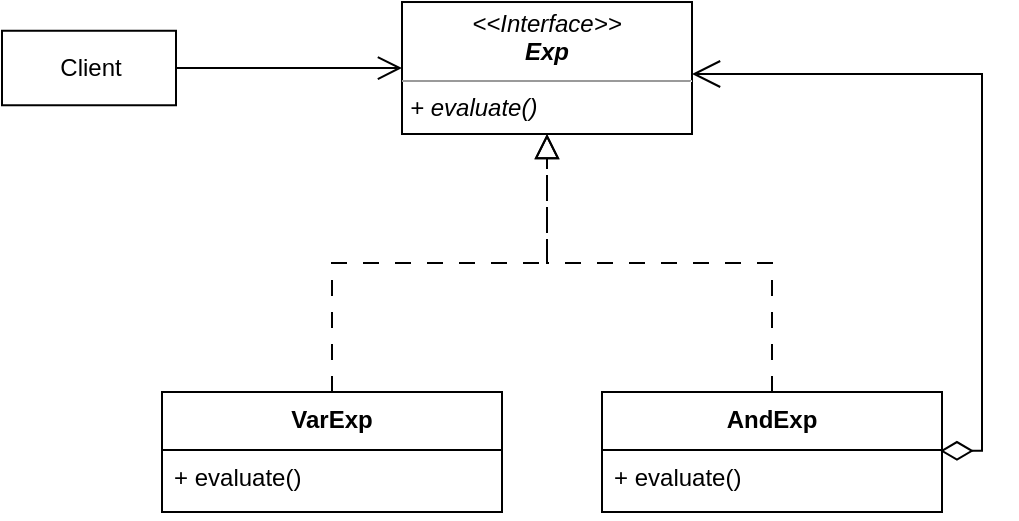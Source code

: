 <mxfile version="21.1.9" type="device">
  <diagram name="第 1 页" id="V1W0sLbI2GgZeyCbVdQ1">
    <mxGraphModel dx="1194" dy="682" grid="1" gridSize="10" guides="1" tooltips="1" connect="1" arrows="1" fold="1" page="1" pageScale="1" pageWidth="827" pageHeight="1169" math="0" shadow="0">
      <root>
        <mxCell id="0" />
        <mxCell id="1" parent="0" />
        <mxCell id="WFYV-QFJoavZbaiG5XtV-6" value="VarExp" style="swimlane;fontStyle=1;align=center;verticalAlign=top;childLayout=stackLayout;horizontal=1;startSize=29;horizontalStack=0;resizeParent=1;resizeParentMax=0;resizeLast=0;collapsible=1;marginBottom=0;" parent="1" vertex="1">
          <mxGeometry x="120" y="379" width="170" height="60" as="geometry" />
        </mxCell>
        <mxCell id="WFYV-QFJoavZbaiG5XtV-7" value="+ evaluate()" style="text;strokeColor=none;fillColor=none;align=left;verticalAlign=top;spacingLeft=4;spacingRight=4;overflow=hidden;rotatable=0;points=[[0,0.5],[1,0.5]];portConstraint=eastwest;fontStyle=0" parent="WFYV-QFJoavZbaiG5XtV-6" vertex="1">
          <mxGeometry y="29" width="170" height="31" as="geometry" />
        </mxCell>
        <mxCell id="WFYV-QFJoavZbaiG5XtV-9" value="AndExp" style="swimlane;fontStyle=1;align=center;verticalAlign=top;childLayout=stackLayout;horizontal=1;startSize=29;horizontalStack=0;resizeParent=1;resizeParentMax=0;resizeLast=0;collapsible=1;marginBottom=0;" parent="1" vertex="1">
          <mxGeometry x="340" y="379" width="170" height="60" as="geometry" />
        </mxCell>
        <mxCell id="WFYV-QFJoavZbaiG5XtV-10" value="+ evaluate()" style="text;strokeColor=none;fillColor=none;align=left;verticalAlign=top;spacingLeft=4;spacingRight=4;overflow=hidden;rotatable=0;points=[[0,0.5],[1,0.5]];portConstraint=eastwest;fontStyle=0" parent="WFYV-QFJoavZbaiG5XtV-9" vertex="1">
          <mxGeometry y="29" width="170" height="31" as="geometry" />
        </mxCell>
        <mxCell id="WFYV-QFJoavZbaiG5XtV-14" value="" style="endArrow=block;endSize=10;endFill=0;shadow=0;strokeWidth=1;rounded=0;edgeStyle=elbowEdgeStyle;elbow=vertical;dashed=1;dashPattern=8 8;labelBackgroundColor=none;fontColor=default;exitX=0.5;exitY=0;exitDx=0;exitDy=0;entryX=0.5;entryY=1;entryDx=0;entryDy=0;" parent="1" source="WFYV-QFJoavZbaiG5XtV-6" target="WFYV-QFJoavZbaiG5XtV-22" edge="1">
          <mxGeometry width="160" relative="1" as="geometry">
            <mxPoint x="190" y="310" as="sourcePoint" />
            <mxPoint x="322.5" y="244" as="targetPoint" />
          </mxGeometry>
        </mxCell>
        <mxCell id="WFYV-QFJoavZbaiG5XtV-16" style="edgeStyle=orthogonalEdgeStyle;rounded=0;orthogonalLoop=1;jettySize=auto;html=1;endArrow=open;endFill=0;endSize=10;entryX=0;entryY=0.5;entryDx=0;entryDy=0;" parent="1" source="WFYV-QFJoavZbaiG5XtV-17" target="WFYV-QFJoavZbaiG5XtV-22" edge="1">
          <mxGeometry relative="1" as="geometry">
            <mxPoint x="220" y="217" as="targetPoint" />
          </mxGeometry>
        </mxCell>
        <mxCell id="WFYV-QFJoavZbaiG5XtV-17" value="Client" style="html=1;" parent="1" vertex="1">
          <mxGeometry x="40" y="198.38" width="87" height="37.25" as="geometry" />
        </mxCell>
        <mxCell id="WFYV-QFJoavZbaiG5XtV-21" value="" style="endArrow=block;endSize=10;endFill=0;shadow=0;strokeWidth=1;rounded=0;edgeStyle=elbowEdgeStyle;elbow=vertical;dashed=1;dashPattern=8 8;labelBackgroundColor=none;fontColor=default;entryX=0.5;entryY=1;entryDx=0;entryDy=0;" parent="1" source="WFYV-QFJoavZbaiG5XtV-9" target="WFYV-QFJoavZbaiG5XtV-22" edge="1">
          <mxGeometry width="160" relative="1" as="geometry">
            <mxPoint x="205" y="330" as="sourcePoint" />
            <mxPoint x="322.5" y="244" as="targetPoint" />
          </mxGeometry>
        </mxCell>
        <mxCell id="WFYV-QFJoavZbaiG5XtV-22" value="&lt;p style=&quot;margin:0px;margin-top:4px;text-align:center;&quot;&gt;&lt;i&gt;&amp;lt;&amp;lt;Interface&amp;gt;&amp;gt;&lt;br&gt;&lt;b&gt;Exp&lt;/b&gt;&lt;/i&gt;&lt;/p&gt;&lt;hr size=&quot;1&quot;&gt;&lt;p style=&quot;margin:0px;margin-left:4px;&quot;&gt;&lt;/p&gt;&lt;p style=&quot;margin:0px;margin-left:4px;&quot;&gt;&lt;i&gt;+ evaluate()&lt;br&gt;&lt;/i&gt;&lt;/p&gt;" style="verticalAlign=top;align=left;overflow=fill;fontSize=12;fontFamily=Helvetica;html=1;" parent="1" vertex="1">
          <mxGeometry x="240" y="184.01" width="145" height="65.99" as="geometry" />
        </mxCell>
        <mxCell id="NPx4a5Mk-g4NtmI8U1vI-4" value="" style="endArrow=open;html=1;endSize=12;startArrow=diamondThin;startSize=14;startFill=0;edgeStyle=orthogonalEdgeStyle;align=left;verticalAlign=bottom;rounded=0;exitX=0.994;exitY=0.014;exitDx=0;exitDy=0;exitPerimeter=0;" parent="1" source="WFYV-QFJoavZbaiG5XtV-10" target="WFYV-QFJoavZbaiG5XtV-22" edge="1">
          <mxGeometry x="-0.936" y="9" relative="1" as="geometry">
            <mxPoint x="290" y="370" as="sourcePoint" />
            <mxPoint x="440" y="232" as="targetPoint" />
            <Array as="points">
              <mxPoint x="530" y="408" />
              <mxPoint x="530" y="220" />
            </Array>
            <mxPoint as="offset" />
          </mxGeometry>
        </mxCell>
      </root>
    </mxGraphModel>
  </diagram>
</mxfile>
